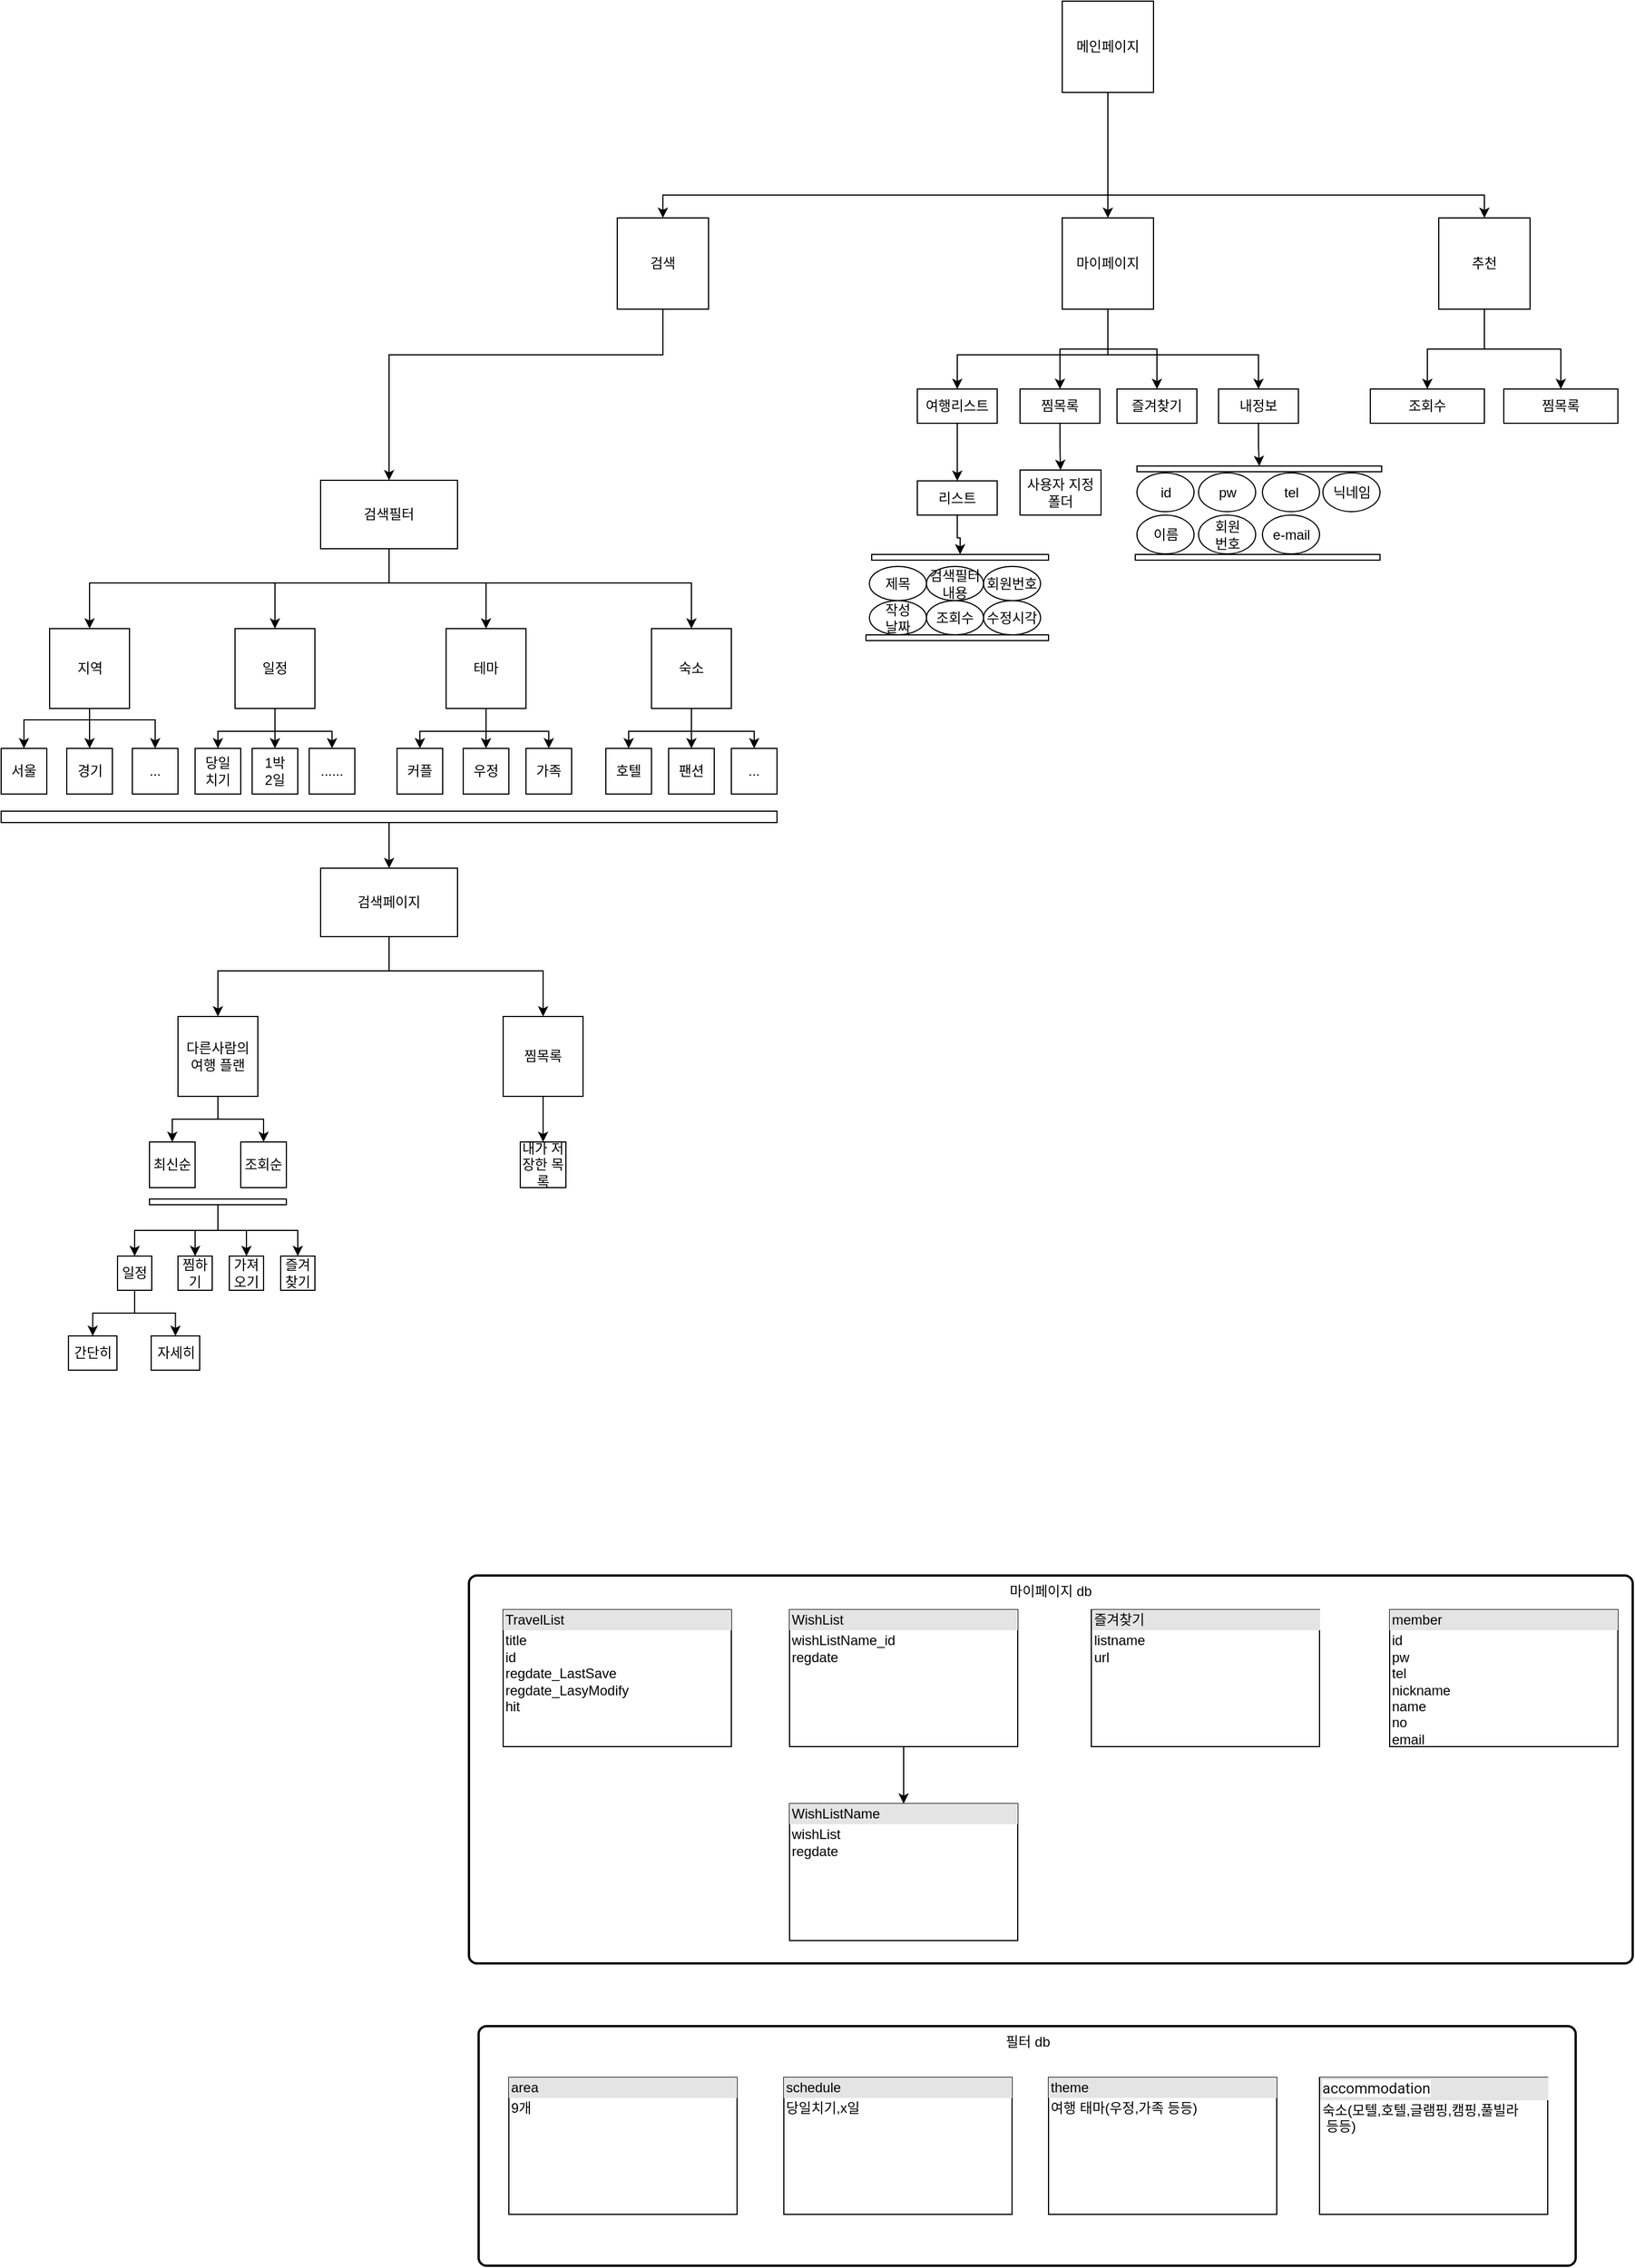 <mxfile version="14.8.0" type="github">
  <diagram id="_J7zR7n5TPQFFmOhfue2" name="Page-1">
    <mxGraphModel dx="2249" dy="1963" grid="1" gridSize="10" guides="1" tooltips="1" connect="1" arrows="1" fold="1" page="1" pageScale="1" pageWidth="827" pageHeight="1169" math="0" shadow="0">
      <root>
        <mxCell id="0" />
        <mxCell id="1" parent="0" />
        <mxCell id="LibIu4Z24v2-g8bAybLF-3" style="edgeStyle=orthogonalEdgeStyle;rounded=0;orthogonalLoop=1;jettySize=auto;html=1;entryX=0.5;entryY=0;entryDx=0;entryDy=0;" parent="1" source="LibIu4Z24v2-g8bAybLF-1" target="LibIu4Z24v2-g8bAybLF-2" edge="1">
          <mxGeometry relative="1" as="geometry">
            <Array as="points">
              <mxPoint x="-230" y="-760" />
              <mxPoint x="-470" y="-760" />
            </Array>
          </mxGeometry>
        </mxCell>
        <mxCell id="LibIu4Z24v2-g8bAybLF-1" value="검색" style="whiteSpace=wrap;html=1;aspect=fixed;" parent="1" vertex="1">
          <mxGeometry x="-270" y="-880" width="80" height="80" as="geometry" />
        </mxCell>
        <mxCell id="LibIu4Z24v2-g8bAybLF-10" style="edgeStyle=orthogonalEdgeStyle;rounded=0;orthogonalLoop=1;jettySize=auto;html=1;entryX=0.5;entryY=0;entryDx=0;entryDy=0;" parent="1" source="LibIu4Z24v2-g8bAybLF-2" target="LibIu4Z24v2-g8bAybLF-6" edge="1">
          <mxGeometry relative="1" as="geometry">
            <Array as="points">
              <mxPoint x="-470" y="-560" />
              <mxPoint x="-732" y="-560" />
            </Array>
          </mxGeometry>
        </mxCell>
        <mxCell id="LibIu4Z24v2-g8bAybLF-11" style="edgeStyle=orthogonalEdgeStyle;rounded=0;orthogonalLoop=1;jettySize=auto;html=1;entryX=0.5;entryY=0;entryDx=0;entryDy=0;" parent="1" source="LibIu4Z24v2-g8bAybLF-2" target="LibIu4Z24v2-g8bAybLF-7" edge="1">
          <mxGeometry relative="1" as="geometry">
            <Array as="points">
              <mxPoint x="-470" y="-560" />
              <mxPoint x="-570" y="-560" />
            </Array>
          </mxGeometry>
        </mxCell>
        <mxCell id="LibIu4Z24v2-g8bAybLF-12" style="edgeStyle=orthogonalEdgeStyle;rounded=0;orthogonalLoop=1;jettySize=auto;html=1;" parent="1" source="LibIu4Z24v2-g8bAybLF-2" target="LibIu4Z24v2-g8bAybLF-8" edge="1">
          <mxGeometry relative="1" as="geometry">
            <Array as="points">
              <mxPoint x="-470" y="-560" />
              <mxPoint x="-385" y="-560" />
            </Array>
          </mxGeometry>
        </mxCell>
        <mxCell id="LibIu4Z24v2-g8bAybLF-13" style="edgeStyle=orthogonalEdgeStyle;rounded=0;orthogonalLoop=1;jettySize=auto;html=1;entryX=0.5;entryY=0;entryDx=0;entryDy=0;" parent="1" source="LibIu4Z24v2-g8bAybLF-2" target="LibIu4Z24v2-g8bAybLF-9" edge="1">
          <mxGeometry relative="1" as="geometry">
            <Array as="points">
              <mxPoint x="-470" y="-560" />
              <mxPoint x="-205" y="-560" />
            </Array>
          </mxGeometry>
        </mxCell>
        <mxCell id="LibIu4Z24v2-g8bAybLF-2" value="검색필터" style="rounded=0;whiteSpace=wrap;html=1;" parent="1" vertex="1">
          <mxGeometry x="-530" y="-650" width="120" height="60" as="geometry" />
        </mxCell>
        <mxCell id="LibIu4Z24v2-g8bAybLF-19" style="edgeStyle=orthogonalEdgeStyle;rounded=0;orthogonalLoop=1;jettySize=auto;html=1;" parent="1" source="LibIu4Z24v2-g8bAybLF-6" target="LibIu4Z24v2-g8bAybLF-14" edge="1">
          <mxGeometry relative="1" as="geometry">
            <Array as="points">
              <mxPoint x="-732" y="-440" />
              <mxPoint x="-790" y="-440" />
            </Array>
          </mxGeometry>
        </mxCell>
        <mxCell id="LibIu4Z24v2-g8bAybLF-20" style="edgeStyle=orthogonalEdgeStyle;rounded=0;orthogonalLoop=1;jettySize=auto;html=1;" parent="1" source="LibIu4Z24v2-g8bAybLF-6" target="LibIu4Z24v2-g8bAybLF-15" edge="1">
          <mxGeometry relative="1" as="geometry" />
        </mxCell>
        <mxCell id="LibIu4Z24v2-g8bAybLF-21" style="edgeStyle=orthogonalEdgeStyle;rounded=0;orthogonalLoop=1;jettySize=auto;html=1;" parent="1" source="LibIu4Z24v2-g8bAybLF-6" target="LibIu4Z24v2-g8bAybLF-16" edge="1">
          <mxGeometry relative="1" as="geometry">
            <Array as="points">
              <mxPoint x="-732" y="-440" />
              <mxPoint x="-675" y="-440" />
            </Array>
          </mxGeometry>
        </mxCell>
        <mxCell id="LibIu4Z24v2-g8bAybLF-6" value="지역" style="whiteSpace=wrap;html=1;aspect=fixed;" parent="1" vertex="1">
          <mxGeometry x="-767.5" y="-520" width="70" height="70" as="geometry" />
        </mxCell>
        <mxCell id="LibIu4Z24v2-g8bAybLF-25" style="edgeStyle=orthogonalEdgeStyle;rounded=0;orthogonalLoop=1;jettySize=auto;html=1;entryX=0.5;entryY=0;entryDx=0;entryDy=0;" parent="1" source="LibIu4Z24v2-g8bAybLF-7" target="LibIu4Z24v2-g8bAybLF-22" edge="1">
          <mxGeometry relative="1" as="geometry" />
        </mxCell>
        <mxCell id="LibIu4Z24v2-g8bAybLF-26" style="edgeStyle=orthogonalEdgeStyle;rounded=0;orthogonalLoop=1;jettySize=auto;html=1;" parent="1" source="LibIu4Z24v2-g8bAybLF-7" target="LibIu4Z24v2-g8bAybLF-23" edge="1">
          <mxGeometry relative="1" as="geometry" />
        </mxCell>
        <mxCell id="LibIu4Z24v2-g8bAybLF-28" style="edgeStyle=orthogonalEdgeStyle;rounded=0;orthogonalLoop=1;jettySize=auto;html=1;" parent="1" source="LibIu4Z24v2-g8bAybLF-7" target="LibIu4Z24v2-g8bAybLF-24" edge="1">
          <mxGeometry relative="1" as="geometry" />
        </mxCell>
        <mxCell id="LibIu4Z24v2-g8bAybLF-7" value="일정" style="whiteSpace=wrap;html=1;aspect=fixed;" parent="1" vertex="1">
          <mxGeometry x="-605" y="-520" width="70" height="70" as="geometry" />
        </mxCell>
        <mxCell id="LibIu4Z24v2-g8bAybLF-32" style="edgeStyle=orthogonalEdgeStyle;rounded=0;orthogonalLoop=1;jettySize=auto;html=1;" parent="1" source="LibIu4Z24v2-g8bAybLF-8" target="LibIu4Z24v2-g8bAybLF-29" edge="1">
          <mxGeometry relative="1" as="geometry">
            <Array as="points">
              <mxPoint x="-385" y="-430" />
              <mxPoint x="-443" y="-430" />
            </Array>
          </mxGeometry>
        </mxCell>
        <mxCell id="LibIu4Z24v2-g8bAybLF-33" style="edgeStyle=orthogonalEdgeStyle;rounded=0;orthogonalLoop=1;jettySize=auto;html=1;entryX=0.5;entryY=0;entryDx=0;entryDy=0;" parent="1" source="LibIu4Z24v2-g8bAybLF-8" target="LibIu4Z24v2-g8bAybLF-30" edge="1">
          <mxGeometry relative="1" as="geometry" />
        </mxCell>
        <mxCell id="LibIu4Z24v2-g8bAybLF-34" style="edgeStyle=orthogonalEdgeStyle;rounded=0;orthogonalLoop=1;jettySize=auto;html=1;entryX=0.5;entryY=0;entryDx=0;entryDy=0;" parent="1" source="LibIu4Z24v2-g8bAybLF-8" target="LibIu4Z24v2-g8bAybLF-31" edge="1">
          <mxGeometry relative="1" as="geometry" />
        </mxCell>
        <mxCell id="LibIu4Z24v2-g8bAybLF-8" value="테마" style="whiteSpace=wrap;html=1;aspect=fixed;" parent="1" vertex="1">
          <mxGeometry x="-420" y="-520" width="70" height="70" as="geometry" />
        </mxCell>
        <mxCell id="LibIu4Z24v2-g8bAybLF-38" style="edgeStyle=orthogonalEdgeStyle;rounded=0;orthogonalLoop=1;jettySize=auto;html=1;" parent="1" source="LibIu4Z24v2-g8bAybLF-9" target="LibIu4Z24v2-g8bAybLF-35" edge="1">
          <mxGeometry relative="1" as="geometry" />
        </mxCell>
        <mxCell id="LibIu4Z24v2-g8bAybLF-39" style="edgeStyle=orthogonalEdgeStyle;rounded=0;orthogonalLoop=1;jettySize=auto;html=1;" parent="1" source="LibIu4Z24v2-g8bAybLF-9" target="LibIu4Z24v2-g8bAybLF-37" edge="1">
          <mxGeometry relative="1" as="geometry">
            <Array as="points">
              <mxPoint x="-205" y="-430" />
              <mxPoint x="-150" y="-430" />
            </Array>
          </mxGeometry>
        </mxCell>
        <mxCell id="LibIu4Z24v2-g8bAybLF-40" style="edgeStyle=orthogonalEdgeStyle;rounded=0;orthogonalLoop=1;jettySize=auto;html=1;" parent="1" source="LibIu4Z24v2-g8bAybLF-9" target="LibIu4Z24v2-g8bAybLF-36" edge="1">
          <mxGeometry relative="1" as="geometry" />
        </mxCell>
        <mxCell id="LibIu4Z24v2-g8bAybLF-9" value="숙소" style="whiteSpace=wrap;html=1;aspect=fixed;" parent="1" vertex="1">
          <mxGeometry x="-240" y="-520" width="70" height="70" as="geometry" />
        </mxCell>
        <mxCell id="LibIu4Z24v2-g8bAybLF-14" value="서울" style="whiteSpace=wrap;html=1;aspect=fixed;" parent="1" vertex="1">
          <mxGeometry x="-810" y="-415" width="40" height="40" as="geometry" />
        </mxCell>
        <mxCell id="LibIu4Z24v2-g8bAybLF-15" value="경기" style="whiteSpace=wrap;html=1;aspect=fixed;" parent="1" vertex="1">
          <mxGeometry x="-752.5" y="-415" width="40" height="40" as="geometry" />
        </mxCell>
        <mxCell id="LibIu4Z24v2-g8bAybLF-16" value="..." style="whiteSpace=wrap;html=1;aspect=fixed;" parent="1" vertex="1">
          <mxGeometry x="-695" y="-415" width="40" height="40" as="geometry" />
        </mxCell>
        <mxCell id="LibIu4Z24v2-g8bAybLF-22" value="당일&lt;br&gt;치기" style="whiteSpace=wrap;html=1;aspect=fixed;" parent="1" vertex="1">
          <mxGeometry x="-640" y="-415" width="40" height="40" as="geometry" />
        </mxCell>
        <mxCell id="LibIu4Z24v2-g8bAybLF-23" value="1박&lt;br&gt;2일" style="whiteSpace=wrap;html=1;aspect=fixed;" parent="1" vertex="1">
          <mxGeometry x="-590" y="-415" width="40" height="40" as="geometry" />
        </mxCell>
        <mxCell id="LibIu4Z24v2-g8bAybLF-24" value="......" style="whiteSpace=wrap;html=1;aspect=fixed;" parent="1" vertex="1">
          <mxGeometry x="-540" y="-415" width="40" height="40" as="geometry" />
        </mxCell>
        <mxCell id="LibIu4Z24v2-g8bAybLF-29" value="커플" style="whiteSpace=wrap;html=1;aspect=fixed;" parent="1" vertex="1">
          <mxGeometry x="-463" y="-415" width="40" height="40" as="geometry" />
        </mxCell>
        <mxCell id="LibIu4Z24v2-g8bAybLF-30" value="우정" style="whiteSpace=wrap;html=1;aspect=fixed;" parent="1" vertex="1">
          <mxGeometry x="-405" y="-415" width="40" height="40" as="geometry" />
        </mxCell>
        <mxCell id="LibIu4Z24v2-g8bAybLF-31" value="가족" style="whiteSpace=wrap;html=1;aspect=fixed;" parent="1" vertex="1">
          <mxGeometry x="-350" y="-415" width="40" height="40" as="geometry" />
        </mxCell>
        <mxCell id="LibIu4Z24v2-g8bAybLF-35" value="호텔" style="whiteSpace=wrap;html=1;aspect=fixed;" parent="1" vertex="1">
          <mxGeometry x="-280" y="-415" width="40" height="40" as="geometry" />
        </mxCell>
        <mxCell id="LibIu4Z24v2-g8bAybLF-36" value="팬션&lt;span style=&quot;color: rgba(0 , 0 , 0 , 0) ; font-family: monospace ; font-size: 0px&quot;&gt;%3CmxGraphModel%3E%3Croot%3E%3CmxCell%20id%3D%220%22%2F%3E%3CmxCell%20id%3D%221%22%20parent%3D%220%22%2F%3E%3CmxCell%20id%3D%222%22%20value%3D%22%EA%B0%80%EC%A1%B1%22%20style%3D%22whiteSpace%3Dwrap%3Bhtml%3D1%3Baspect%3Dfixed%3B%22%20vertex%3D%221%22%20parent%3D%221%22%3E%3CmxGeometry%20x%3D%22-320%22%20y%3D%22565%22%20width%3D%2240%22%20height%3D%2240%22%20as%3D%22geometry%22%2F%3E%3C%2FmxCell%3E%3C%2Froot%3E%3C%2FmxGraphModel%3E&lt;/span&gt;" style="whiteSpace=wrap;html=1;aspect=fixed;" parent="1" vertex="1">
          <mxGeometry x="-225" y="-415" width="40" height="40" as="geometry" />
        </mxCell>
        <mxCell id="LibIu4Z24v2-g8bAybLF-37" value="..." style="whiteSpace=wrap;html=1;aspect=fixed;" parent="1" vertex="1">
          <mxGeometry x="-170" y="-415" width="40" height="40" as="geometry" />
        </mxCell>
        <mxCell id="LibIu4Z24v2-g8bAybLF-52" style="edgeStyle=orthogonalEdgeStyle;rounded=0;orthogonalLoop=1;jettySize=auto;html=1;entryX=0.5;entryY=0;entryDx=0;entryDy=0;" parent="1" source="LibIu4Z24v2-g8bAybLF-42" target="LibIu4Z24v2-g8bAybLF-44" edge="1">
          <mxGeometry relative="1" as="geometry" />
        </mxCell>
        <mxCell id="LibIu4Z24v2-g8bAybLF-42" value="" style="rounded=0;whiteSpace=wrap;html=1;" parent="1" vertex="1">
          <mxGeometry x="-810" y="-360" width="680" height="10" as="geometry" />
        </mxCell>
        <mxCell id="LibIu4Z24v2-g8bAybLF-49" style="edgeStyle=orthogonalEdgeStyle;rounded=0;orthogonalLoop=1;jettySize=auto;html=1;" parent="1" source="LibIu4Z24v2-g8bAybLF-44" target="LibIu4Z24v2-g8bAybLF-47" edge="1">
          <mxGeometry relative="1" as="geometry">
            <Array as="points">
              <mxPoint x="-470" y="-220" />
              <mxPoint x="-620" y="-220" />
            </Array>
          </mxGeometry>
        </mxCell>
        <mxCell id="LibIu4Z24v2-g8bAybLF-54" style="edgeStyle=orthogonalEdgeStyle;rounded=0;orthogonalLoop=1;jettySize=auto;html=1;" parent="1" source="LibIu4Z24v2-g8bAybLF-44" target="LibIu4Z24v2-g8bAybLF-53" edge="1">
          <mxGeometry relative="1" as="geometry">
            <Array as="points">
              <mxPoint x="-470" y="-220" />
              <mxPoint x="-335" y="-220" />
            </Array>
          </mxGeometry>
        </mxCell>
        <mxCell id="LibIu4Z24v2-g8bAybLF-44" value="검색페이지" style="rounded=0;whiteSpace=wrap;html=1;" parent="1" vertex="1">
          <mxGeometry x="-530" y="-310" width="120" height="60" as="geometry" />
        </mxCell>
        <mxCell id="LibIu4Z24v2-g8bAybLF-66" style="edgeStyle=orthogonalEdgeStyle;rounded=0;orthogonalLoop=1;jettySize=auto;html=1;entryX=0.5;entryY=0;entryDx=0;entryDy=0;" parent="1" source="LibIu4Z24v2-g8bAybLF-47" target="LibIu4Z24v2-g8bAybLF-62" edge="1">
          <mxGeometry relative="1" as="geometry" />
        </mxCell>
        <mxCell id="LibIu4Z24v2-g8bAybLF-67" style="edgeStyle=orthogonalEdgeStyle;rounded=0;orthogonalLoop=1;jettySize=auto;html=1;entryX=0.5;entryY=0;entryDx=0;entryDy=0;" parent="1" source="LibIu4Z24v2-g8bAybLF-47" target="LibIu4Z24v2-g8bAybLF-63" edge="1">
          <mxGeometry relative="1" as="geometry" />
        </mxCell>
        <mxCell id="LibIu4Z24v2-g8bAybLF-47" value="다른사람의 여행 플랜" style="whiteSpace=wrap;html=1;aspect=fixed;" parent="1" vertex="1">
          <mxGeometry x="-655" y="-180" width="70" height="70" as="geometry" />
        </mxCell>
        <mxCell id="LibIu4Z24v2-g8bAybLF-70" style="edgeStyle=orthogonalEdgeStyle;rounded=0;orthogonalLoop=1;jettySize=auto;html=1;" parent="1" source="LibIu4Z24v2-g8bAybLF-53" target="LibIu4Z24v2-g8bAybLF-69" edge="1">
          <mxGeometry relative="1" as="geometry" />
        </mxCell>
        <mxCell id="LibIu4Z24v2-g8bAybLF-53" value="찜목록" style="whiteSpace=wrap;html=1;aspect=fixed;" parent="1" vertex="1">
          <mxGeometry x="-370" y="-180" width="70" height="70" as="geometry" />
        </mxCell>
        <mxCell id="LibIu4Z24v2-g8bAybLF-56" style="edgeStyle=orthogonalEdgeStyle;rounded=0;orthogonalLoop=1;jettySize=auto;html=1;entryX=0.5;entryY=0;entryDx=0;entryDy=0;" parent="1" source="LibIu4Z24v2-g8bAybLF-55" target="LibIu4Z24v2-g8bAybLF-1" edge="1">
          <mxGeometry relative="1" as="geometry">
            <Array as="points">
              <mxPoint x="160" y="-900" />
              <mxPoint x="-230" y="-900" />
            </Array>
          </mxGeometry>
        </mxCell>
        <mxCell id="LibIu4Z24v2-g8bAybLF-59" style="edgeStyle=orthogonalEdgeStyle;rounded=0;orthogonalLoop=1;jettySize=auto;html=1;" parent="1" source="LibIu4Z24v2-g8bAybLF-55" target="LibIu4Z24v2-g8bAybLF-57" edge="1">
          <mxGeometry relative="1" as="geometry">
            <Array as="points">
              <mxPoint x="160" y="-900" />
              <mxPoint x="490" y="-900" />
            </Array>
          </mxGeometry>
        </mxCell>
        <mxCell id="LibIu4Z24v2-g8bAybLF-89" style="edgeStyle=orthogonalEdgeStyle;rounded=0;orthogonalLoop=1;jettySize=auto;html=1;" parent="1" source="LibIu4Z24v2-g8bAybLF-55" target="LibIu4Z24v2-g8bAybLF-88" edge="1">
          <mxGeometry relative="1" as="geometry" />
        </mxCell>
        <mxCell id="LibIu4Z24v2-g8bAybLF-55" value="메인페이지" style="whiteSpace=wrap;html=1;aspect=fixed;" parent="1" vertex="1">
          <mxGeometry x="120" y="-1070" width="80" height="80" as="geometry" />
        </mxCell>
        <mxCell id="XQzOJQlhlccoYzQNNUbS-9" style="edgeStyle=orthogonalEdgeStyle;rounded=0;orthogonalLoop=1;jettySize=auto;html=1;entryX=0.5;entryY=0;entryDx=0;entryDy=0;" parent="1" source="LibIu4Z24v2-g8bAybLF-57" target="XQzOJQlhlccoYzQNNUbS-2" edge="1">
          <mxGeometry relative="1" as="geometry" />
        </mxCell>
        <mxCell id="XQzOJQlhlccoYzQNNUbS-10" style="edgeStyle=orthogonalEdgeStyle;rounded=0;orthogonalLoop=1;jettySize=auto;html=1;" parent="1" source="LibIu4Z24v2-g8bAybLF-57" target="XQzOJQlhlccoYzQNNUbS-3" edge="1">
          <mxGeometry relative="1" as="geometry" />
        </mxCell>
        <mxCell id="LibIu4Z24v2-g8bAybLF-57" value="추천" style="whiteSpace=wrap;html=1;aspect=fixed;" parent="1" vertex="1">
          <mxGeometry x="450" y="-880" width="80" height="80" as="geometry" />
        </mxCell>
        <mxCell id="LibIu4Z24v2-g8bAybLF-62" value="최신순" style="whiteSpace=wrap;html=1;aspect=fixed;verticalAlign=middle;" parent="1" vertex="1">
          <mxGeometry x="-680" y="-70" width="40" height="40" as="geometry" />
        </mxCell>
        <mxCell id="LibIu4Z24v2-g8bAybLF-63" value="조회순" style="whiteSpace=wrap;html=1;aspect=fixed;verticalAlign=middle;" parent="1" vertex="1">
          <mxGeometry x="-600" y="-70" width="40" height="40" as="geometry" />
        </mxCell>
        <mxCell id="LibIu4Z24v2-g8bAybLF-69" value="내가 저장한 목록" style="whiteSpace=wrap;html=1;aspect=fixed;verticalAlign=middle;" parent="1" vertex="1">
          <mxGeometry x="-355" y="-70" width="40" height="40" as="geometry" />
        </mxCell>
        <mxCell id="LibIu4Z24v2-g8bAybLF-78" style="edgeStyle=orthogonalEdgeStyle;rounded=0;orthogonalLoop=1;jettySize=auto;html=1;" parent="1" source="LibIu4Z24v2-g8bAybLF-72" target="LibIu4Z24v2-g8bAybLF-73" edge="1">
          <mxGeometry relative="1" as="geometry" />
        </mxCell>
        <mxCell id="LibIu4Z24v2-g8bAybLF-79" style="edgeStyle=orthogonalEdgeStyle;rounded=0;orthogonalLoop=1;jettySize=auto;html=1;entryX=0.5;entryY=0;entryDx=0;entryDy=0;" parent="1" source="LibIu4Z24v2-g8bAybLF-72" target="LibIu4Z24v2-g8bAybLF-74" edge="1">
          <mxGeometry relative="1" as="geometry" />
        </mxCell>
        <mxCell id="LibIu4Z24v2-g8bAybLF-80" style="edgeStyle=orthogonalEdgeStyle;rounded=0;orthogonalLoop=1;jettySize=auto;html=1;entryX=0.5;entryY=0;entryDx=0;entryDy=0;" parent="1" source="LibIu4Z24v2-g8bAybLF-72" target="LibIu4Z24v2-g8bAybLF-75" edge="1">
          <mxGeometry relative="1" as="geometry" />
        </mxCell>
        <mxCell id="LibIu4Z24v2-g8bAybLF-81" style="edgeStyle=orthogonalEdgeStyle;rounded=0;orthogonalLoop=1;jettySize=auto;html=1;" parent="1" source="LibIu4Z24v2-g8bAybLF-72" target="LibIu4Z24v2-g8bAybLF-76" edge="1">
          <mxGeometry relative="1" as="geometry" />
        </mxCell>
        <mxCell id="LibIu4Z24v2-g8bAybLF-72" value="" style="rounded=0;whiteSpace=wrap;html=1;verticalAlign=middle;" parent="1" vertex="1">
          <mxGeometry x="-680" y="-20" width="120" height="5" as="geometry" />
        </mxCell>
        <mxCell id="LibIu4Z24v2-g8bAybLF-86" style="edgeStyle=orthogonalEdgeStyle;rounded=0;orthogonalLoop=1;jettySize=auto;html=1;entryX=0.5;entryY=0;entryDx=0;entryDy=0;" parent="1" source="LibIu4Z24v2-g8bAybLF-73" target="LibIu4Z24v2-g8bAybLF-83" edge="1">
          <mxGeometry relative="1" as="geometry">
            <Array as="points">
              <mxPoint x="-693" y="80" />
              <mxPoint x="-729" y="80" />
            </Array>
          </mxGeometry>
        </mxCell>
        <mxCell id="LibIu4Z24v2-g8bAybLF-87" style="edgeStyle=orthogonalEdgeStyle;rounded=0;orthogonalLoop=1;jettySize=auto;html=1;entryX=0.5;entryY=0;entryDx=0;entryDy=0;" parent="1" source="LibIu4Z24v2-g8bAybLF-73" target="LibIu4Z24v2-g8bAybLF-84" edge="1">
          <mxGeometry relative="1" as="geometry">
            <Array as="points">
              <mxPoint x="-693" y="80" />
              <mxPoint x="-657" y="80" />
            </Array>
          </mxGeometry>
        </mxCell>
        <mxCell id="LibIu4Z24v2-g8bAybLF-73" value="일정" style="whiteSpace=wrap;html=1;aspect=fixed;verticalAlign=middle;" parent="1" vertex="1">
          <mxGeometry x="-708" y="30" width="30" height="30" as="geometry" />
        </mxCell>
        <mxCell id="LibIu4Z24v2-g8bAybLF-74" value="찜하기" style="whiteSpace=wrap;html=1;aspect=fixed;verticalAlign=middle;" parent="1" vertex="1">
          <mxGeometry x="-655" y="30" width="30" height="30" as="geometry" />
        </mxCell>
        <mxCell id="LibIu4Z24v2-g8bAybLF-75" value="가져오기" style="whiteSpace=wrap;html=1;aspect=fixed;verticalAlign=middle;" parent="1" vertex="1">
          <mxGeometry x="-610" y="30" width="30" height="30" as="geometry" />
        </mxCell>
        <mxCell id="LibIu4Z24v2-g8bAybLF-76" value="&lt;span style=&quot;font-weight: normal&quot;&gt;즐겨찾기&lt;/span&gt;" style="whiteSpace=wrap;html=1;aspect=fixed;verticalAlign=middle;fontStyle=1" parent="1" vertex="1">
          <mxGeometry x="-565" y="30" width="30" height="30" as="geometry" />
        </mxCell>
        <mxCell id="LibIu4Z24v2-g8bAybLF-83" value="간단히" style="rounded=0;whiteSpace=wrap;html=1;verticalAlign=middle;" parent="1" vertex="1">
          <mxGeometry x="-751" y="100" width="42.5" height="30" as="geometry" />
        </mxCell>
        <mxCell id="LibIu4Z24v2-g8bAybLF-84" value="자세히" style="rounded=0;whiteSpace=wrap;html=1;verticalAlign=middle;" parent="1" vertex="1">
          <mxGeometry x="-678.5" y="100" width="42.5" height="30" as="geometry" />
        </mxCell>
        <mxCell id="LibIu4Z24v2-g8bAybLF-95" style="edgeStyle=orthogonalEdgeStyle;rounded=0;orthogonalLoop=1;jettySize=auto;html=1;" parent="1" source="LibIu4Z24v2-g8bAybLF-88" target="LibIu4Z24v2-g8bAybLF-91" edge="1">
          <mxGeometry relative="1" as="geometry">
            <Array as="points">
              <mxPoint x="160" y="-760" />
              <mxPoint x="28" y="-760" />
            </Array>
          </mxGeometry>
        </mxCell>
        <mxCell id="LibIu4Z24v2-g8bAybLF-96" style="edgeStyle=orthogonalEdgeStyle;rounded=0;orthogonalLoop=1;jettySize=auto;html=1;entryX=0.5;entryY=0;entryDx=0;entryDy=0;" parent="1" source="LibIu4Z24v2-g8bAybLF-88" target="LibIu4Z24v2-g8bAybLF-92" edge="1">
          <mxGeometry relative="1" as="geometry" />
        </mxCell>
        <mxCell id="LibIu4Z24v2-g8bAybLF-97" style="edgeStyle=orthogonalEdgeStyle;rounded=0;orthogonalLoop=1;jettySize=auto;html=1;entryX=0.5;entryY=0;entryDx=0;entryDy=0;" parent="1" source="LibIu4Z24v2-g8bAybLF-88" target="LibIu4Z24v2-g8bAybLF-93" edge="1">
          <mxGeometry relative="1" as="geometry" />
        </mxCell>
        <mxCell id="LibIu4Z24v2-g8bAybLF-98" style="edgeStyle=orthogonalEdgeStyle;rounded=0;orthogonalLoop=1;jettySize=auto;html=1;" parent="1" source="LibIu4Z24v2-g8bAybLF-88" target="LibIu4Z24v2-g8bAybLF-94" edge="1">
          <mxGeometry relative="1" as="geometry">
            <Array as="points">
              <mxPoint x="160" y="-760" />
              <mxPoint x="292" y="-760" />
            </Array>
          </mxGeometry>
        </mxCell>
        <mxCell id="LibIu4Z24v2-g8bAybLF-88" value="마이페이지" style="whiteSpace=wrap;html=1;aspect=fixed;" parent="1" vertex="1">
          <mxGeometry x="120" y="-880" width="80" height="80" as="geometry" />
        </mxCell>
        <mxCell id="XQzOJQlhlccoYzQNNUbS-12" style="edgeStyle=orthogonalEdgeStyle;rounded=0;orthogonalLoop=1;jettySize=auto;html=1;entryX=0.5;entryY=0;entryDx=0;entryDy=0;" parent="1" source="LibIu4Z24v2-g8bAybLF-91" target="XQzOJQlhlccoYzQNNUbS-11" edge="1">
          <mxGeometry relative="1" as="geometry" />
        </mxCell>
        <mxCell id="LibIu4Z24v2-g8bAybLF-91" value="여행리스트" style="rounded=0;whiteSpace=wrap;html=1;verticalAlign=middle;" parent="1" vertex="1">
          <mxGeometry x="-7" y="-730" width="70" height="30" as="geometry" />
        </mxCell>
        <mxCell id="XQzOJQlhlccoYzQNNUbS-4" style="edgeStyle=orthogonalEdgeStyle;rounded=0;orthogonalLoop=1;jettySize=auto;html=1;" parent="1" source="LibIu4Z24v2-g8bAybLF-92" target="XQzOJQlhlccoYzQNNUbS-5" edge="1">
          <mxGeometry relative="1" as="geometry">
            <mxPoint x="118.0" y="-650" as="targetPoint" />
          </mxGeometry>
        </mxCell>
        <mxCell id="LibIu4Z24v2-g8bAybLF-92" value="찜목록" style="rounded=0;whiteSpace=wrap;html=1;verticalAlign=middle;" parent="1" vertex="1">
          <mxGeometry x="83" y="-730" width="70" height="30" as="geometry" />
        </mxCell>
        <mxCell id="LibIu4Z24v2-g8bAybLF-93" value="즐겨찾기" style="rounded=0;whiteSpace=wrap;html=1;verticalAlign=middle;" parent="1" vertex="1">
          <mxGeometry x="168" y="-730" width="70" height="30" as="geometry" />
        </mxCell>
        <mxCell id="LibIu4Z24v2-g8bAybLF-116" style="edgeStyle=orthogonalEdgeStyle;rounded=0;orthogonalLoop=1;jettySize=auto;html=1;entryX=0.5;entryY=0;entryDx=0;entryDy=0;" parent="1" source="LibIu4Z24v2-g8bAybLF-94" target="LibIu4Z24v2-g8bAybLF-115" edge="1">
          <mxGeometry relative="1" as="geometry" />
        </mxCell>
        <mxCell id="LibIu4Z24v2-g8bAybLF-94" value="내정보" style="rounded=0;whiteSpace=wrap;html=1;verticalAlign=middle;" parent="1" vertex="1">
          <mxGeometry x="257" y="-730" width="70" height="30" as="geometry" />
        </mxCell>
        <mxCell id="LibIu4Z24v2-g8bAybLF-99" value="id" style="ellipse;whiteSpace=wrap;html=1;verticalAlign=middle;" parent="1" vertex="1">
          <mxGeometry x="185.5" y="-656.5" width="50" height="34" as="geometry" />
        </mxCell>
        <mxCell id="LibIu4Z24v2-g8bAybLF-104" value="pw" style="ellipse;whiteSpace=wrap;html=1;verticalAlign=middle;" parent="1" vertex="1">
          <mxGeometry x="239.5" y="-656.5" width="50" height="34" as="geometry" />
        </mxCell>
        <mxCell id="LibIu4Z24v2-g8bAybLF-105" value="tel" style="ellipse;whiteSpace=wrap;html=1;verticalAlign=middle;" parent="1" vertex="1">
          <mxGeometry x="295.5" y="-656.5" width="50" height="34" as="geometry" />
        </mxCell>
        <mxCell id="LibIu4Z24v2-g8bAybLF-106" value="닉네임" style="ellipse;whiteSpace=wrap;html=1;verticalAlign=middle;" parent="1" vertex="1">
          <mxGeometry x="348.5" y="-656.5" width="50" height="34" as="geometry" />
        </mxCell>
        <mxCell id="LibIu4Z24v2-g8bAybLF-107" value="이름" style="ellipse;whiteSpace=wrap;html=1;verticalAlign=middle;" parent="1" vertex="1">
          <mxGeometry x="185.5" y="-619.5" width="50" height="34" as="geometry" />
        </mxCell>
        <mxCell id="LibIu4Z24v2-g8bAybLF-108" value="회원&lt;br&gt;번호" style="ellipse;whiteSpace=wrap;html=1;verticalAlign=middle;" parent="1" vertex="1">
          <mxGeometry x="239.5" y="-619.5" width="50" height="34" as="geometry" />
        </mxCell>
        <mxCell id="LibIu4Z24v2-g8bAybLF-109" value="e-mail" style="ellipse;whiteSpace=wrap;html=1;verticalAlign=middle;" parent="1" vertex="1">
          <mxGeometry x="295.5" y="-619.5" width="50" height="34" as="geometry" />
        </mxCell>
        <mxCell id="LibIu4Z24v2-g8bAybLF-115" value="" style="rounded=0;whiteSpace=wrap;html=1;verticalAlign=middle;" parent="1" vertex="1">
          <mxGeometry x="185.5" y="-662.5" width="214.5" height="5" as="geometry" />
        </mxCell>
        <mxCell id="LibIu4Z24v2-g8bAybLF-117" value="" style="rounded=0;whiteSpace=wrap;html=1;verticalAlign=middle;" parent="1" vertex="1">
          <mxGeometry x="184" y="-585" width="214.5" height="5" as="geometry" />
        </mxCell>
        <mxCell id="XQzOJQlhlccoYzQNNUbS-2" value="조회수" style="rounded=0;whiteSpace=wrap;html=1;" parent="1" vertex="1">
          <mxGeometry x="390" y="-730" width="100" height="30" as="geometry" />
        </mxCell>
        <mxCell id="XQzOJQlhlccoYzQNNUbS-3" value="찜목록" style="rounded=0;whiteSpace=wrap;html=1;" parent="1" vertex="1">
          <mxGeometry x="507" y="-730" width="100" height="30" as="geometry" />
        </mxCell>
        <mxCell id="XQzOJQlhlccoYzQNNUbS-5" value="사용자 지정폴더" style="rounded=0;whiteSpace=wrap;html=1;" parent="1" vertex="1">
          <mxGeometry x="83" y="-659" width="71" height="39.5" as="geometry" />
        </mxCell>
        <mxCell id="XQzOJQlhlccoYzQNNUbS-31" style="edgeStyle=orthogonalEdgeStyle;rounded=0;orthogonalLoop=1;jettySize=auto;html=1;entryX=0.5;entryY=0;entryDx=0;entryDy=0;" parent="1" source="XQzOJQlhlccoYzQNNUbS-11" target="XQzOJQlhlccoYzQNNUbS-27" edge="1">
          <mxGeometry relative="1" as="geometry" />
        </mxCell>
        <mxCell id="XQzOJQlhlccoYzQNNUbS-11" value="리스트" style="rounded=0;whiteSpace=wrap;html=1;" parent="1" vertex="1">
          <mxGeometry x="-7" y="-649.5" width="70" height="30" as="geometry" />
        </mxCell>
        <mxCell id="XQzOJQlhlccoYzQNNUbS-19" value="&lt;span style=&quot;color: rgba(0 , 0 , 0 , 0) ; font-family: monospace ; font-size: 0px&quot;&gt;%3CmxGraphModel%3E%3Croot%3E%3CmxCell%20id%3D%220%22%2F%3E%3CmxCell%20id%3D%221%22%20parent%3D%220%22%2F%3E%3CmxCell%20id%3D%222%22%20value%3D%22%EC%A1%B0%ED%9A%8C%EC%88%98%22%20style%3D%22rounded%3D0%3BwhiteSpace%3Dwrap%3Bhtml%3D1%3B%22%20vertex%3D%221%22%20parent%3D%221%22%3E%3CmxGeometry%20x%3D%22730%22%20y%3D%22-710%22%20width%3D%22100%22%20height%3D%2230%22%20as%3D%22geometry%22%2F%3E%3C%2FmxCell%3E%3C%2Froot%3E%3C%2FmxGraphModel%3E&lt;/span&gt;제목" style="ellipse;whiteSpace=wrap;html=1;" parent="1" vertex="1">
          <mxGeometry x="-49" y="-574.5" width="50" height="30" as="geometry" />
        </mxCell>
        <mxCell id="XQzOJQlhlccoYzQNNUbS-23" value="검색필터내용" style="ellipse;whiteSpace=wrap;html=1;" parent="1" vertex="1">
          <mxGeometry x="1" y="-574.5" width="50" height="30" as="geometry" />
        </mxCell>
        <mxCell id="XQzOJQlhlccoYzQNNUbS-24" value="작성&lt;br&gt;날짜" style="ellipse;whiteSpace=wrap;html=1;" parent="1" vertex="1">
          <mxGeometry x="-49" y="-544.5" width="50" height="30" as="geometry" />
        </mxCell>
        <mxCell id="XQzOJQlhlccoYzQNNUbS-25" value="조회수" style="ellipse;whiteSpace=wrap;html=1;" parent="1" vertex="1">
          <mxGeometry x="1" y="-544.5" width="50" height="30" as="geometry" />
        </mxCell>
        <mxCell id="XQzOJQlhlccoYzQNNUbS-26" value="회원번호" style="ellipse;whiteSpace=wrap;html=1;" parent="1" vertex="1">
          <mxGeometry x="51" y="-574.5" width="50" height="30" as="geometry" />
        </mxCell>
        <mxCell id="XQzOJQlhlccoYzQNNUbS-27" value="" style="rounded=0;whiteSpace=wrap;html=1;" parent="1" vertex="1">
          <mxGeometry x="-47" y="-585" width="155" height="5" as="geometry" />
        </mxCell>
        <mxCell id="XQzOJQlhlccoYzQNNUbS-29" value="" style="rounded=0;whiteSpace=wrap;html=1;" parent="1" vertex="1">
          <mxGeometry x="-52" y="-514.5" width="160" height="5" as="geometry" />
        </mxCell>
        <mxCell id="8Xh7l3_YdAq0yeUDB7kl-44" value="수정시각" style="ellipse;whiteSpace=wrap;html=1;" vertex="1" parent="1">
          <mxGeometry x="51" y="-544.5" width="50" height="30" as="geometry" />
        </mxCell>
        <mxCell id="8Xh7l3_YdAq0yeUDB7kl-45" value="마이페이지 db" style="rounded=1;whiteSpace=wrap;html=1;absoluteArcSize=1;arcSize=14;strokeWidth=2;verticalAlign=top;" vertex="1" parent="1">
          <mxGeometry x="-400" y="310" width="1020" height="340" as="geometry" />
        </mxCell>
        <mxCell id="8Xh7l3_YdAq0yeUDB7kl-43" value="&lt;div style=&quot;box-sizing: border-box ; width: 100% ; background: #e4e4e4 ; padding: 2px&quot;&gt;TravelList&lt;/div&gt;&lt;table style=&quot;width: 100% ; font-size: 1em&quot; cellpadding=&quot;2&quot; cellspacing=&quot;0&quot;&gt;&lt;tbody&gt;&lt;tr&gt;&lt;td&gt;title&lt;br&gt;id&lt;br&gt;regdate_LastSave&lt;br&gt;regdate_LasyModify&lt;br&gt;hit&lt;/td&gt;&lt;td&gt;&lt;/td&gt;&lt;/tr&gt;&lt;/tbody&gt;&lt;/table&gt;" style="verticalAlign=top;align=left;overflow=fill;html=1;" vertex="1" parent="1">
          <mxGeometry x="-370" y="340" width="200" height="120" as="geometry" />
        </mxCell>
        <mxCell id="8Xh7l3_YdAq0yeUDB7kl-37" value="&lt;div style=&quot;box-sizing: border-box ; width: 100% ; background: #e4e4e4 ; padding: 2px&quot;&gt;member&lt;/div&gt;&lt;table style=&quot;width: 100% ; font-size: 1em&quot; cellpadding=&quot;2&quot; cellspacing=&quot;0&quot;&gt;&lt;tbody&gt;&lt;tr&gt;&lt;td&gt;id&lt;span style=&quot;white-space: pre&quot;&gt;	&lt;/span&gt;&lt;br&gt;pw&lt;br&gt;tel&lt;br&gt;nickname&lt;br&gt;name&lt;br&gt;no&lt;br&gt;email&lt;/td&gt;&lt;td&gt;&lt;/td&gt;&lt;/tr&gt;&lt;/tbody&gt;&lt;/table&gt;" style="verticalAlign=top;align=left;overflow=fill;html=1;" vertex="1" parent="1">
          <mxGeometry x="407" y="340" width="200" height="120" as="geometry" />
        </mxCell>
        <mxCell id="8Xh7l3_YdAq0yeUDB7kl-38" value="&lt;div style=&quot;box-sizing: border-box ; width: 100% ; background: #e4e4e4 ; padding: 2px&quot;&gt;즐겨찾기&lt;/div&gt;&lt;table style=&quot;width: 100% ; font-size: 1em&quot; cellpadding=&quot;2&quot; cellspacing=&quot;0&quot;&gt;&lt;tbody&gt;&lt;tr&gt;&lt;td&gt;listname&lt;br&gt;url&lt;/td&gt;&lt;td&gt;&lt;/td&gt;&lt;/tr&gt;&lt;/tbody&gt;&lt;/table&gt;" style="verticalAlign=top;align=left;overflow=fill;html=1;" vertex="1" parent="1">
          <mxGeometry x="145.5" y="340" width="200" height="120" as="geometry" />
        </mxCell>
        <mxCell id="8Xh7l3_YdAq0yeUDB7kl-42" style="edgeStyle=orthogonalEdgeStyle;rounded=0;orthogonalLoop=1;jettySize=auto;html=1;entryX=0.5;entryY=0;entryDx=0;entryDy=0;" edge="1" parent="1" source="8Xh7l3_YdAq0yeUDB7kl-39" target="8Xh7l3_YdAq0yeUDB7kl-41">
          <mxGeometry relative="1" as="geometry" />
        </mxCell>
        <mxCell id="8Xh7l3_YdAq0yeUDB7kl-39" value="&lt;div style=&quot;box-sizing: border-box ; width: 100% ; background: #e4e4e4 ; padding: 2px&quot;&gt;WishList&lt;/div&gt;&lt;table style=&quot;width: 100% ; font-size: 1em&quot; cellpadding=&quot;2&quot; cellspacing=&quot;0&quot;&gt;&lt;tbody&gt;&lt;tr&gt;&lt;td&gt;wishListName_id&lt;br&gt;regdate&lt;br&gt;&lt;/td&gt;&lt;td&gt;&lt;/td&gt;&lt;/tr&gt;&lt;/tbody&gt;&lt;/table&gt;" style="verticalAlign=top;align=left;overflow=fill;html=1;" vertex="1" parent="1">
          <mxGeometry x="-119" y="340" width="200" height="120" as="geometry" />
        </mxCell>
        <mxCell id="8Xh7l3_YdAq0yeUDB7kl-41" value="&lt;div style=&quot;box-sizing: border-box ; width: 100% ; background: #e4e4e4 ; padding: 2px&quot;&gt;WishListName&lt;/div&gt;&lt;table style=&quot;width: 100% ; font-size: 1em&quot; cellpadding=&quot;2&quot; cellspacing=&quot;0&quot;&gt;&lt;tbody&gt;&lt;tr&gt;&lt;td&gt;wishList&lt;br&gt;regdate&lt;/td&gt;&lt;td&gt;&lt;/td&gt;&lt;/tr&gt;&lt;/tbody&gt;&lt;/table&gt;" style="verticalAlign=top;align=left;overflow=fill;html=1;" vertex="1" parent="1">
          <mxGeometry x="-119" y="510" width="200" height="120" as="geometry" />
        </mxCell>
        <mxCell id="8Xh7l3_YdAq0yeUDB7kl-46" value="필터 db" style="rounded=1;whiteSpace=wrap;html=1;absoluteArcSize=1;arcSize=14;strokeWidth=2;verticalAlign=top;" vertex="1" parent="1">
          <mxGeometry x="-391.5" y="705" width="961.5" height="210" as="geometry" />
        </mxCell>
        <mxCell id="8Xh7l3_YdAq0yeUDB7kl-47" value="&lt;div style=&quot;box-sizing: border-box ; width: 100% ; background: #e4e4e4 ; padding: 2px&quot;&gt;area&lt;/div&gt;&lt;table style=&quot;width: 100% ; font-size: 1em&quot; cellpadding=&quot;2&quot; cellspacing=&quot;0&quot;&gt;&lt;tbody&gt;&lt;tr&gt;&lt;td&gt;9개&lt;/td&gt;&lt;td&gt;&lt;/td&gt;&lt;/tr&gt;&lt;/tbody&gt;&lt;/table&gt;" style="verticalAlign=top;align=left;overflow=fill;html=1;" vertex="1" parent="1">
          <mxGeometry x="-365" y="750" width="200" height="120" as="geometry" />
        </mxCell>
        <mxCell id="8Xh7l3_YdAq0yeUDB7kl-48" value="&lt;div style=&quot;box-sizing: border-box ; width: 100% ; background: #e4e4e4 ; padding: 2px&quot;&gt;schedule&lt;/div&gt;&lt;table style=&quot;width: 100% ; font-size: 1em&quot; cellpadding=&quot;2&quot; cellspacing=&quot;0&quot;&gt;&lt;tbody&gt;&lt;tr&gt;&lt;td&gt;당일치기,x일&lt;/td&gt;&lt;td&gt;&lt;/td&gt;&lt;/tr&gt;&lt;/tbody&gt;&lt;/table&gt;" style="verticalAlign=top;align=left;overflow=fill;html=1;" vertex="1" parent="1">
          <mxGeometry x="-124" y="750" width="200" height="120" as="geometry" />
        </mxCell>
        <mxCell id="8Xh7l3_YdAq0yeUDB7kl-49" value="&lt;div style=&quot;box-sizing: border-box ; width: 100% ; background: #e4e4e4 ; padding: 2px&quot;&gt;theme&lt;/div&gt;&lt;table style=&quot;width: 100% ; font-size: 1em&quot; cellpadding=&quot;2&quot; cellspacing=&quot;0&quot;&gt;&lt;tbody&gt;&lt;tr&gt;&lt;td&gt;여행 태마(우정,가족 등등)&lt;/td&gt;&lt;td&gt;&lt;/td&gt;&lt;/tr&gt;&lt;/tbody&gt;&lt;/table&gt;" style="verticalAlign=top;align=left;overflow=fill;html=1;" vertex="1" parent="1">
          <mxGeometry x="108" y="750" width="200" height="120" as="geometry" />
        </mxCell>
        <mxCell id="8Xh7l3_YdAq0yeUDB7kl-51" value="&lt;div style=&quot;box-sizing: border-box ; width: 100% ; background: #e4e4e4 ; padding: 2px&quot;&gt;&lt;span style=&quot;color: rgb(17 , 17 , 17) ; font-family: &amp;#34;roboto&amp;#34; , &amp;#34;helvetica&amp;#34; , sans-serif ; font-size: 13px ; background-color: rgb(255 , 255 , 255)&quot;&gt;accommodation&lt;/span&gt;&lt;br&gt;&lt;/div&gt;&lt;table style=&quot;width: 100% ; font-size: 1em&quot; cellpadding=&quot;2&quot; cellspacing=&quot;0&quot;&gt;&lt;tbody&gt;&lt;tr&gt;&lt;td&gt;숙소(모텔,호텔,글램핑,캠핑,풀빌라&lt;br&gt;&amp;nbsp;등등)&lt;/td&gt;&lt;td&gt;&lt;/td&gt;&lt;/tr&gt;&lt;/tbody&gt;&lt;/table&gt;" style="verticalAlign=top;align=left;overflow=fill;html=1;" vertex="1" parent="1">
          <mxGeometry x="345.5" y="750" width="200" height="120" as="geometry" />
        </mxCell>
      </root>
    </mxGraphModel>
  </diagram>
</mxfile>
